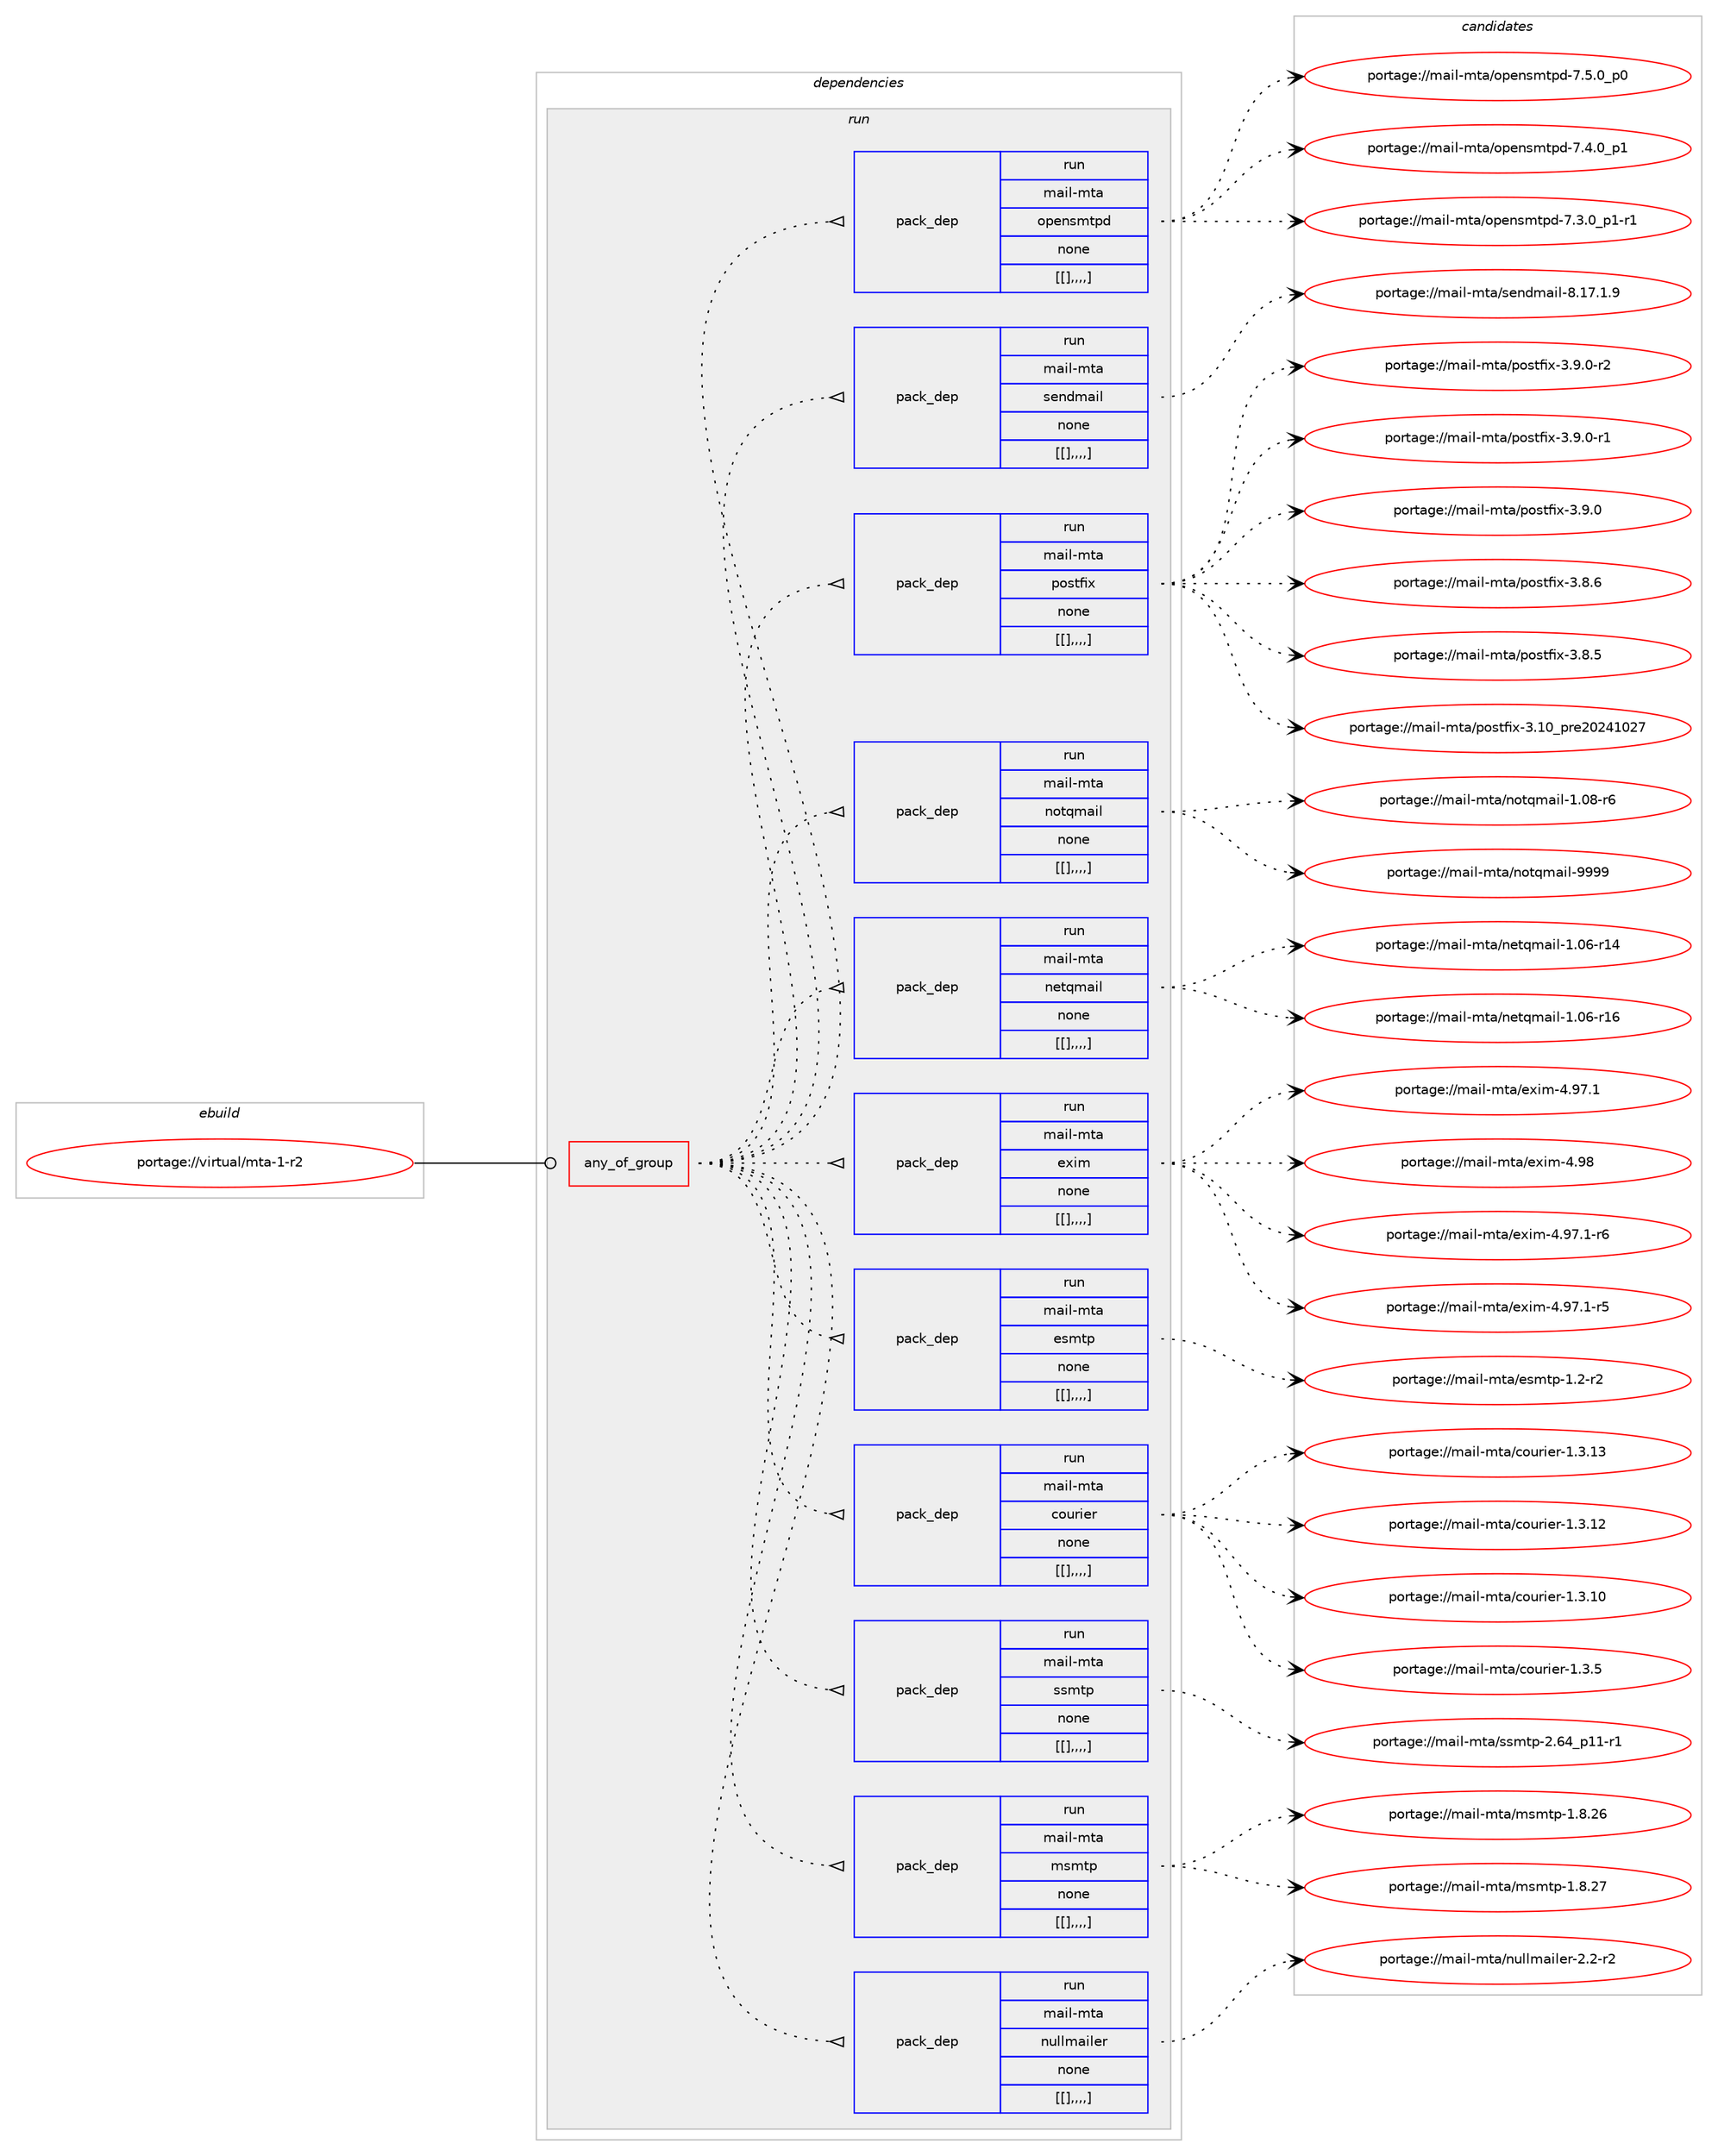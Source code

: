digraph prolog {

# *************
# Graph options
# *************

newrank=true;
concentrate=true;
compound=true;
graph [rankdir=LR,fontname=Helvetica,fontsize=10,ranksep=1.5];#, ranksep=2.5, nodesep=0.2];
edge  [arrowhead=vee];
node  [fontname=Helvetica,fontsize=10];

# **********
# The ebuild
# **********

subgraph cluster_leftcol {
color=gray;
label=<<i>ebuild</i>>;
id [label="portage://virtual/mta-1-r2", color=red, width=4, href="../virtual/mta-1-r2.svg"];
}

# ****************
# The dependencies
# ****************

subgraph cluster_midcol {
color=gray;
label=<<i>dependencies</i>>;
subgraph cluster_compile {
fillcolor="#eeeeee";
style=filled;
label=<<i>compile</i>>;
}
subgraph cluster_compileandrun {
fillcolor="#eeeeee";
style=filled;
label=<<i>compile and run</i>>;
}
subgraph cluster_run {
fillcolor="#eeeeee";
style=filled;
label=<<i>run</i>>;
subgraph any21 {
dependency1624 [label=<<TABLE BORDER="0" CELLBORDER="1" CELLSPACING="0" CELLPADDING="4"><TR><TD CELLPADDING="10">any_of_group</TD></TR></TABLE>>, shape=none, color=red];subgraph pack1193 {
dependency1629 [label=<<TABLE BORDER="0" CELLBORDER="1" CELLSPACING="0" CELLPADDING="4" WIDTH="220"><TR><TD ROWSPAN="6" CELLPADDING="30">pack_dep</TD></TR><TR><TD WIDTH="110">run</TD></TR><TR><TD>mail-mta</TD></TR><TR><TD>nullmailer</TD></TR><TR><TD>none</TD></TR><TR><TD>[[],,,,]</TD></TR></TABLE>>, shape=none, color=blue];
}
dependency1624:e -> dependency1629:w [weight=20,style="dotted",arrowhead="oinv"];
subgraph pack1197 {
dependency1633 [label=<<TABLE BORDER="0" CELLBORDER="1" CELLSPACING="0" CELLPADDING="4" WIDTH="220"><TR><TD ROWSPAN="6" CELLPADDING="30">pack_dep</TD></TR><TR><TD WIDTH="110">run</TD></TR><TR><TD>mail-mta</TD></TR><TR><TD>msmtp</TD></TR><TR><TD>none</TD></TR><TR><TD>[[],,,,]</TD></TR></TABLE>>, shape=none, color=blue];
}
dependency1624:e -> dependency1633:w [weight=20,style="dotted",arrowhead="oinv"];
subgraph pack1201 {
dependency1640 [label=<<TABLE BORDER="0" CELLBORDER="1" CELLSPACING="0" CELLPADDING="4" WIDTH="220"><TR><TD ROWSPAN="6" CELLPADDING="30">pack_dep</TD></TR><TR><TD WIDTH="110">run</TD></TR><TR><TD>mail-mta</TD></TR><TR><TD>ssmtp</TD></TR><TR><TD>none</TD></TR><TR><TD>[[],,,,]</TD></TR></TABLE>>, shape=none, color=blue];
}
dependency1624:e -> dependency1640:w [weight=20,style="dotted",arrowhead="oinv"];
subgraph pack1204 {
dependency1644 [label=<<TABLE BORDER="0" CELLBORDER="1" CELLSPACING="0" CELLPADDING="4" WIDTH="220"><TR><TD ROWSPAN="6" CELLPADDING="30">pack_dep</TD></TR><TR><TD WIDTH="110">run</TD></TR><TR><TD>mail-mta</TD></TR><TR><TD>courier</TD></TR><TR><TD>none</TD></TR><TR><TD>[[],,,,]</TD></TR></TABLE>>, shape=none, color=blue];
}
dependency1624:e -> dependency1644:w [weight=20,style="dotted",arrowhead="oinv"];
subgraph pack1209 {
dependency1649 [label=<<TABLE BORDER="0" CELLBORDER="1" CELLSPACING="0" CELLPADDING="4" WIDTH="220"><TR><TD ROWSPAN="6" CELLPADDING="30">pack_dep</TD></TR><TR><TD WIDTH="110">run</TD></TR><TR><TD>mail-mta</TD></TR><TR><TD>esmtp</TD></TR><TR><TD>none</TD></TR><TR><TD>[[],,,,]</TD></TR></TABLE>>, shape=none, color=blue];
}
dependency1624:e -> dependency1649:w [weight=20,style="dotted",arrowhead="oinv"];
subgraph pack1211 {
dependency1653 [label=<<TABLE BORDER="0" CELLBORDER="1" CELLSPACING="0" CELLPADDING="4" WIDTH="220"><TR><TD ROWSPAN="6" CELLPADDING="30">pack_dep</TD></TR><TR><TD WIDTH="110">run</TD></TR><TR><TD>mail-mta</TD></TR><TR><TD>exim</TD></TR><TR><TD>none</TD></TR><TR><TD>[[],,,,]</TD></TR></TABLE>>, shape=none, color=blue];
}
dependency1624:e -> dependency1653:w [weight=20,style="dotted",arrowhead="oinv"];
subgraph pack1215 {
dependency1657 [label=<<TABLE BORDER="0" CELLBORDER="1" CELLSPACING="0" CELLPADDING="4" WIDTH="220"><TR><TD ROWSPAN="6" CELLPADDING="30">pack_dep</TD></TR><TR><TD WIDTH="110">run</TD></TR><TR><TD>mail-mta</TD></TR><TR><TD>netqmail</TD></TR><TR><TD>none</TD></TR><TR><TD>[[],,,,]</TD></TR></TABLE>>, shape=none, color=blue];
}
dependency1624:e -> dependency1657:w [weight=20,style="dotted",arrowhead="oinv"];
subgraph pack1217 {
dependency1662 [label=<<TABLE BORDER="0" CELLBORDER="1" CELLSPACING="0" CELLPADDING="4" WIDTH="220"><TR><TD ROWSPAN="6" CELLPADDING="30">pack_dep</TD></TR><TR><TD WIDTH="110">run</TD></TR><TR><TD>mail-mta</TD></TR><TR><TD>notqmail</TD></TR><TR><TD>none</TD></TR><TR><TD>[[],,,,]</TD></TR></TABLE>>, shape=none, color=blue];
}
dependency1624:e -> dependency1662:w [weight=20,style="dotted",arrowhead="oinv"];
subgraph pack1225 {
dependency1671 [label=<<TABLE BORDER="0" CELLBORDER="1" CELLSPACING="0" CELLPADDING="4" WIDTH="220"><TR><TD ROWSPAN="6" CELLPADDING="30">pack_dep</TD></TR><TR><TD WIDTH="110">run</TD></TR><TR><TD>mail-mta</TD></TR><TR><TD>postfix</TD></TR><TR><TD>none</TD></TR><TR><TD>[[],,,,]</TD></TR></TABLE>>, shape=none, color=blue];
}
dependency1624:e -> dependency1671:w [weight=20,style="dotted",arrowhead="oinv"];
subgraph pack1229 {
dependency1677 [label=<<TABLE BORDER="0" CELLBORDER="1" CELLSPACING="0" CELLPADDING="4" WIDTH="220"><TR><TD ROWSPAN="6" CELLPADDING="30">pack_dep</TD></TR><TR><TD WIDTH="110">run</TD></TR><TR><TD>mail-mta</TD></TR><TR><TD>sendmail</TD></TR><TR><TD>none</TD></TR><TR><TD>[[],,,,]</TD></TR></TABLE>>, shape=none, color=blue];
}
dependency1624:e -> dependency1677:w [weight=20,style="dotted",arrowhead="oinv"];
subgraph pack1233 {
dependency1683 [label=<<TABLE BORDER="0" CELLBORDER="1" CELLSPACING="0" CELLPADDING="4" WIDTH="220"><TR><TD ROWSPAN="6" CELLPADDING="30">pack_dep</TD></TR><TR><TD WIDTH="110">run</TD></TR><TR><TD>mail-mta</TD></TR><TR><TD>opensmtpd</TD></TR><TR><TD>none</TD></TR><TR><TD>[[],,,,]</TD></TR></TABLE>>, shape=none, color=blue];
}
dependency1624:e -> dependency1683:w [weight=20,style="dotted",arrowhead="oinv"];
}
id:e -> dependency1624:w [weight=20,style="solid",arrowhead="odot"];
}
}

# **************
# The candidates
# **************

subgraph cluster_choices {
rank=same;
color=gray;
label=<<i>candidates</i>>;

subgraph choice1125 {
color=black;
nodesep=1;
choice1099710510845109116974711011710810810997105108101114455046504511450 [label="portage://mail-mta/nullmailer-2.2-r2", color=red, width=4,href="../mail-mta/nullmailer-2.2-r2.svg"];
dependency1629:e -> choice1099710510845109116974711011710810810997105108101114455046504511450:w [style=dotted,weight="100"];
}
subgraph choice1127 {
color=black;
nodesep=1;
choice1099710510845109116974710911510911611245494656465055 [label="portage://mail-mta/msmtp-1.8.27", color=red, width=4,href="../mail-mta/msmtp-1.8.27.svg"];
choice1099710510845109116974710911510911611245494656465054 [label="portage://mail-mta/msmtp-1.8.26", color=red, width=4,href="../mail-mta/msmtp-1.8.26.svg"];
dependency1633:e -> choice1099710510845109116974710911510911611245494656465055:w [style=dotted,weight="100"];
dependency1633:e -> choice1099710510845109116974710911510911611245494656465054:w [style=dotted,weight="100"];
}
subgraph choice1129 {
color=black;
nodesep=1;
choice1099710510845109116974711511510911611245504654529511249494511449 [label="portage://mail-mta/ssmtp-2.64_p11-r1", color=red, width=4,href="../mail-mta/ssmtp-2.64_p11-r1.svg"];
dependency1640:e -> choice1099710510845109116974711511510911611245504654529511249494511449:w [style=dotted,weight="100"];
}
subgraph choice1130 {
color=black;
nodesep=1;
choice109971051084510911697479911111711410510111445494651464951 [label="portage://mail-mta/courier-1.3.13", color=red, width=4,href="../mail-mta/courier-1.3.13.svg"];
choice109971051084510911697479911111711410510111445494651464950 [label="portage://mail-mta/courier-1.3.12", color=red, width=4,href="../mail-mta/courier-1.3.12.svg"];
choice109971051084510911697479911111711410510111445494651464948 [label="portage://mail-mta/courier-1.3.10", color=red, width=4,href="../mail-mta/courier-1.3.10.svg"];
choice1099710510845109116974799111117114105101114454946514653 [label="portage://mail-mta/courier-1.3.5", color=red, width=4,href="../mail-mta/courier-1.3.5.svg"];
dependency1644:e -> choice109971051084510911697479911111711410510111445494651464951:w [style=dotted,weight="100"];
dependency1644:e -> choice109971051084510911697479911111711410510111445494651464950:w [style=dotted,weight="100"];
dependency1644:e -> choice109971051084510911697479911111711410510111445494651464948:w [style=dotted,weight="100"];
dependency1644:e -> choice1099710510845109116974799111117114105101114454946514653:w [style=dotted,weight="100"];
}
subgraph choice1136 {
color=black;
nodesep=1;
choice10997105108451091169747101115109116112454946504511450 [label="portage://mail-mta/esmtp-1.2-r2", color=red, width=4,href="../mail-mta/esmtp-1.2-r2.svg"];
dependency1649:e -> choice10997105108451091169747101115109116112454946504511450:w [style=dotted,weight="100"];
}
subgraph choice1139 {
color=black;
nodesep=1;
choice109971051084510911697471011201051094552465756 [label="portage://mail-mta/exim-4.98", color=red, width=4,href="../mail-mta/exim-4.98.svg"];
choice10997105108451091169747101120105109455246575546494511454 [label="portage://mail-mta/exim-4.97.1-r6", color=red, width=4,href="../mail-mta/exim-4.97.1-r6.svg"];
choice10997105108451091169747101120105109455246575546494511453 [label="portage://mail-mta/exim-4.97.1-r5", color=red, width=4,href="../mail-mta/exim-4.97.1-r5.svg"];
choice1099710510845109116974710112010510945524657554649 [label="portage://mail-mta/exim-4.97.1", color=red, width=4,href="../mail-mta/exim-4.97.1.svg"];
dependency1653:e -> choice109971051084510911697471011201051094552465756:w [style=dotted,weight="100"];
dependency1653:e -> choice10997105108451091169747101120105109455246575546494511454:w [style=dotted,weight="100"];
dependency1653:e -> choice10997105108451091169747101120105109455246575546494511453:w [style=dotted,weight="100"];
dependency1653:e -> choice1099710510845109116974710112010510945524657554649:w [style=dotted,weight="100"];
}
subgraph choice1143 {
color=black;
nodesep=1;
choice10997105108451091169747110101116113109971051084549464854451144954 [label="portage://mail-mta/netqmail-1.06-r16", color=red, width=4,href="../mail-mta/netqmail-1.06-r16.svg"];
choice10997105108451091169747110101116113109971051084549464854451144952 [label="portage://mail-mta/netqmail-1.06-r14", color=red, width=4,href="../mail-mta/netqmail-1.06-r14.svg"];
dependency1657:e -> choice10997105108451091169747110101116113109971051084549464854451144954:w [style=dotted,weight="100"];
dependency1657:e -> choice10997105108451091169747110101116113109971051084549464854451144952:w [style=dotted,weight="100"];
}
subgraph choice1146 {
color=black;
nodesep=1;
choice10997105108451091169747110111116113109971051084557575757 [label="portage://mail-mta/notqmail-9999", color=red, width=4,href="../mail-mta/notqmail-9999.svg"];
choice109971051084510911697471101111161131099710510845494648564511454 [label="portage://mail-mta/notqmail-1.08-r6", color=red, width=4,href="../mail-mta/notqmail-1.08-r6.svg"];
dependency1662:e -> choice10997105108451091169747110111116113109971051084557575757:w [style=dotted,weight="100"];
dependency1662:e -> choice109971051084510911697471101111161131099710510845494648564511454:w [style=dotted,weight="100"];
}
subgraph choice1151 {
color=black;
nodesep=1;
choice109971051084510911697471121111151161021051204551464948951121141015048505249485055 [label="portage://mail-mta/postfix-3.10_pre20241027", color=red, width=4,href="../mail-mta/postfix-3.10_pre20241027.svg"];
choice109971051084510911697471121111151161021051204551465746484511450 [label="portage://mail-mta/postfix-3.9.0-r2", color=red, width=4,href="../mail-mta/postfix-3.9.0-r2.svg"];
choice109971051084510911697471121111151161021051204551465746484511449 [label="portage://mail-mta/postfix-3.9.0-r1", color=red, width=4,href="../mail-mta/postfix-3.9.0-r1.svg"];
choice10997105108451091169747112111115116102105120455146574648 [label="portage://mail-mta/postfix-3.9.0", color=red, width=4,href="../mail-mta/postfix-3.9.0.svg"];
choice10997105108451091169747112111115116102105120455146564654 [label="portage://mail-mta/postfix-3.8.6", color=red, width=4,href="../mail-mta/postfix-3.8.6.svg"];
choice10997105108451091169747112111115116102105120455146564653 [label="portage://mail-mta/postfix-3.8.5", color=red, width=4,href="../mail-mta/postfix-3.8.5.svg"];
dependency1671:e -> choice109971051084510911697471121111151161021051204551464948951121141015048505249485055:w [style=dotted,weight="100"];
dependency1671:e -> choice109971051084510911697471121111151161021051204551465746484511450:w [style=dotted,weight="100"];
dependency1671:e -> choice109971051084510911697471121111151161021051204551465746484511449:w [style=dotted,weight="100"];
dependency1671:e -> choice10997105108451091169747112111115116102105120455146574648:w [style=dotted,weight="100"];
dependency1671:e -> choice10997105108451091169747112111115116102105120455146564654:w [style=dotted,weight="100"];
dependency1671:e -> choice10997105108451091169747112111115116102105120455146564653:w [style=dotted,weight="100"];
}
subgraph choice1157 {
color=black;
nodesep=1;
choice1099710510845109116974711510111010010997105108455646495546494657 [label="portage://mail-mta/sendmail-8.17.1.9", color=red, width=4,href="../mail-mta/sendmail-8.17.1.9.svg"];
dependency1677:e -> choice1099710510845109116974711510111010010997105108455646495546494657:w [style=dotted,weight="100"];
}
subgraph choice1163 {
color=black;
nodesep=1;
choice109971051084510911697471111121011101151091161121004555465346489511248 [label="portage://mail-mta/opensmtpd-7.5.0_p0", color=red, width=4,href="../mail-mta/opensmtpd-7.5.0_p0.svg"];
choice109971051084510911697471111121011101151091161121004555465246489511249 [label="portage://mail-mta/opensmtpd-7.4.0_p1", color=red, width=4,href="../mail-mta/opensmtpd-7.4.0_p1.svg"];
choice1099710510845109116974711111210111011510911611210045554651464895112494511449 [label="portage://mail-mta/opensmtpd-7.3.0_p1-r1", color=red, width=4,href="../mail-mta/opensmtpd-7.3.0_p1-r1.svg"];
dependency1683:e -> choice109971051084510911697471111121011101151091161121004555465346489511248:w [style=dotted,weight="100"];
dependency1683:e -> choice109971051084510911697471111121011101151091161121004555465246489511249:w [style=dotted,weight="100"];
dependency1683:e -> choice1099710510845109116974711111210111011510911611210045554651464895112494511449:w [style=dotted,weight="100"];
}
}

}
